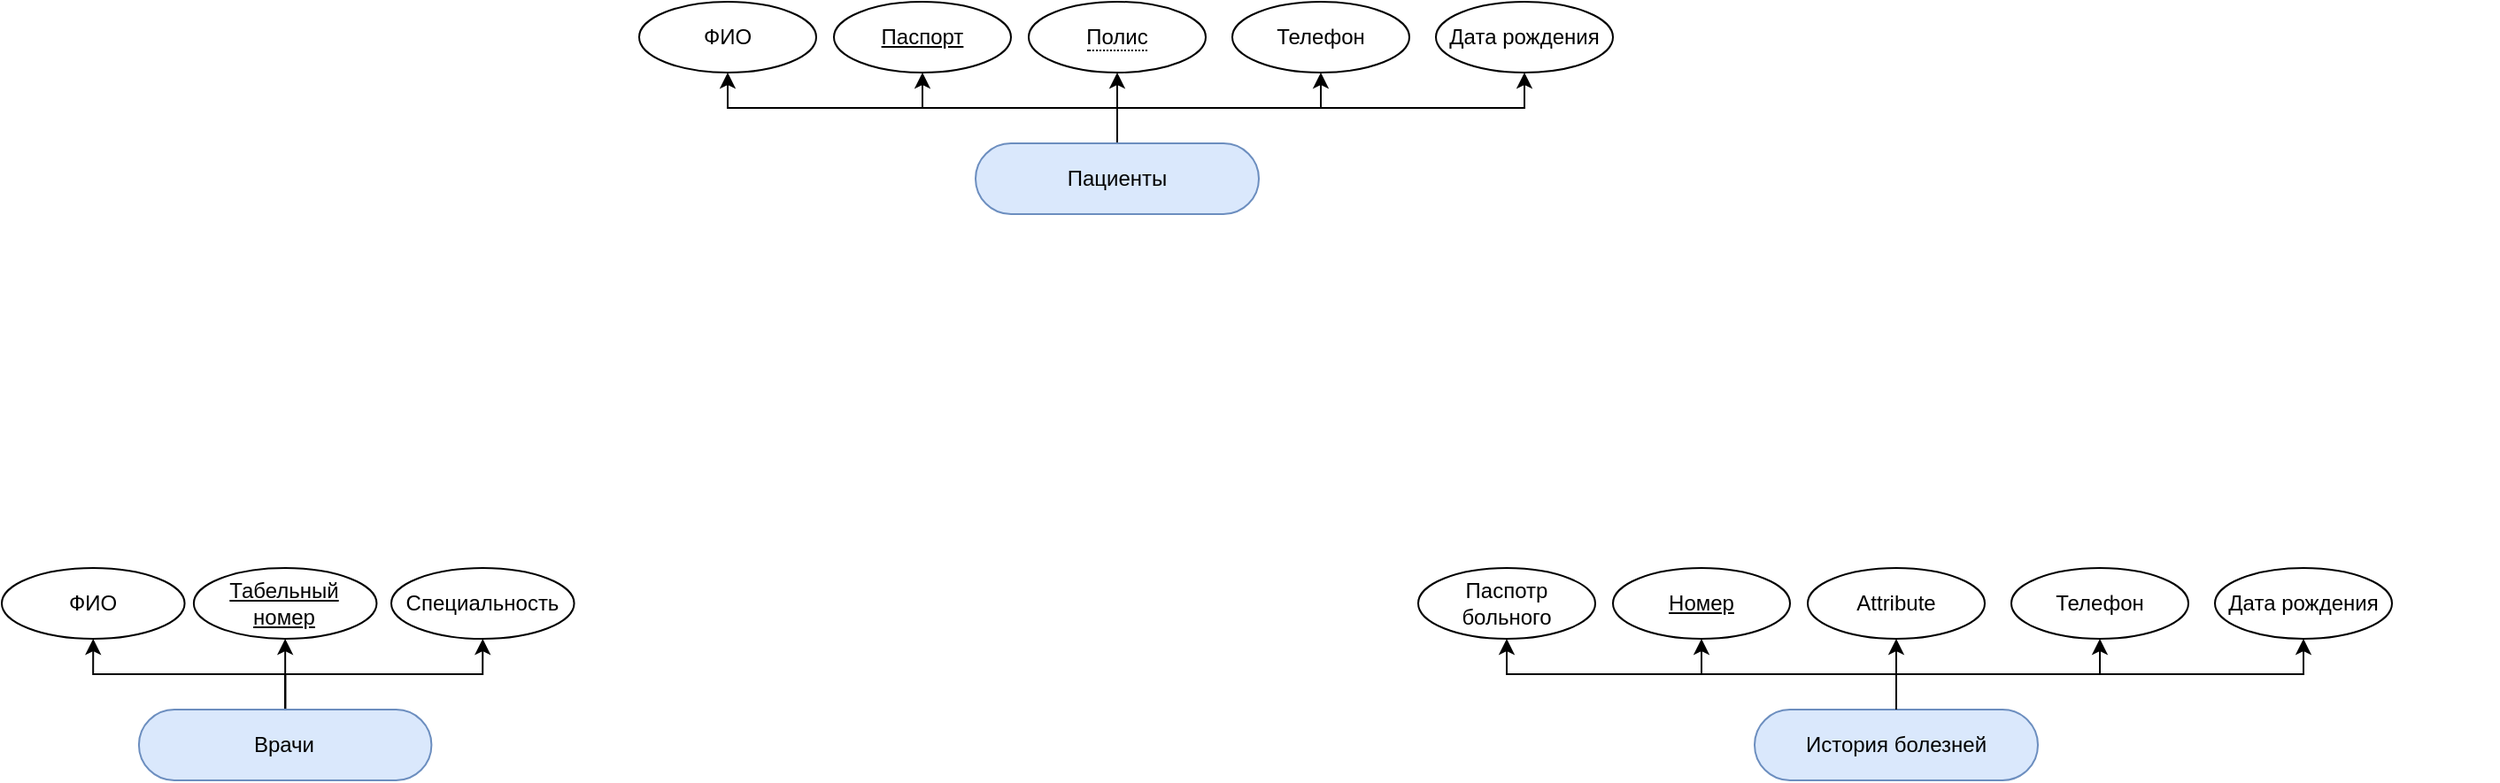 <mxfile version="20.3.0" type="github">
  <diagram id="sdy6Zf20zEfnlvDLYYiU" name="Page-1">
    <mxGraphModel dx="2272" dy="788" grid="1" gridSize="10" guides="1" tooltips="1" connect="1" arrows="1" fold="1" page="1" pageScale="1" pageWidth="850" pageHeight="1100" math="0" shadow="0">
      <root>
        <mxCell id="0" />
        <mxCell id="1" parent="0" />
        <mxCell id="T4iOLJnZ17jGlODiEHJG-14" value="" style="group;rounded=0;" vertex="1" connectable="0" parent="1">
          <mxGeometry x="120" y="80" width="610" height="120" as="geometry" />
        </mxCell>
        <mxCell id="LvL2gcj6wyzvOLlQ4IZa-25" value="&lt;div&gt;Паспорт&lt;/div&gt;" style="ellipse;whiteSpace=wrap;html=1;align=center;fontStyle=4;" parent="T4iOLJnZ17jGlODiEHJG-14" vertex="1">
          <mxGeometry x="110" width="100" height="40" as="geometry" />
        </mxCell>
        <mxCell id="LvL2gcj6wyzvOLlQ4IZa-29" value="&lt;div&gt;&lt;span style=&quot;border-bottom: 1px dotted&quot;&gt;Полис&lt;/span&gt;&lt;/div&gt;&lt;div&gt;&lt;span style=&quot;border-bottom: 1px dotted&quot;&gt;&lt;/span&gt;&lt;/div&gt;" style="ellipse;whiteSpace=wrap;html=1;align=center;" parent="T4iOLJnZ17jGlODiEHJG-14" vertex="1">
          <mxGeometry x="220" width="100" height="40" as="geometry" />
        </mxCell>
        <mxCell id="T4iOLJnZ17jGlODiEHJG-1" value="ФИО" style="ellipse;whiteSpace=wrap;html=1;align=center;" vertex="1" parent="T4iOLJnZ17jGlODiEHJG-14">
          <mxGeometry width="100" height="40" as="geometry" />
        </mxCell>
        <mxCell id="T4iOLJnZ17jGlODiEHJG-4" value="Телефон" style="ellipse;whiteSpace=wrap;html=1;align=center;" vertex="1" parent="T4iOLJnZ17jGlODiEHJG-14">
          <mxGeometry x="335" width="100" height="40" as="geometry" />
        </mxCell>
        <mxCell id="T4iOLJnZ17jGlODiEHJG-8" value="Дата рождения" style="ellipse;whiteSpace=wrap;html=1;align=center;" vertex="1" parent="T4iOLJnZ17jGlODiEHJG-14">
          <mxGeometry x="450" width="100" height="40" as="geometry" />
        </mxCell>
        <mxCell id="T4iOLJnZ17jGlODiEHJG-9" style="edgeStyle=orthogonalEdgeStyle;rounded=0;orthogonalLoop=1;jettySize=auto;html=1;entryX=0.5;entryY=1;entryDx=0;entryDy=0;" edge="1" parent="T4iOLJnZ17jGlODiEHJG-14" source="LvL2gcj6wyzvOLlQ4IZa-22" target="T4iOLJnZ17jGlODiEHJG-8">
          <mxGeometry relative="1" as="geometry">
            <Array as="points">
              <mxPoint x="270" y="60" />
              <mxPoint x="500" y="60" />
            </Array>
          </mxGeometry>
        </mxCell>
        <mxCell id="T4iOLJnZ17jGlODiEHJG-7" style="edgeStyle=orthogonalEdgeStyle;rounded=0;orthogonalLoop=1;jettySize=auto;html=1;entryX=0.5;entryY=1;entryDx=0;entryDy=0;" edge="1" parent="T4iOLJnZ17jGlODiEHJG-14" source="LvL2gcj6wyzvOLlQ4IZa-22" target="T4iOLJnZ17jGlODiEHJG-4">
          <mxGeometry relative="1" as="geometry">
            <Array as="points">
              <mxPoint x="270" y="60" />
              <mxPoint x="385" y="60" />
            </Array>
          </mxGeometry>
        </mxCell>
        <mxCell id="T4iOLJnZ17jGlODiEHJG-2" style="edgeStyle=orthogonalEdgeStyle;rounded=0;orthogonalLoop=1;jettySize=auto;html=1;entryX=0.5;entryY=1;entryDx=0;entryDy=0;" edge="1" parent="T4iOLJnZ17jGlODiEHJG-14" source="LvL2gcj6wyzvOLlQ4IZa-22" target="T4iOLJnZ17jGlODiEHJG-1">
          <mxGeometry relative="1" as="geometry">
            <Array as="points">
              <mxPoint x="270" y="60" />
              <mxPoint x="50" y="60" />
            </Array>
          </mxGeometry>
        </mxCell>
        <mxCell id="LvL2gcj6wyzvOLlQ4IZa-28" style="edgeStyle=orthogonalEdgeStyle;rounded=0;orthogonalLoop=1;jettySize=auto;html=1;entryX=0.5;entryY=1;entryDx=0;entryDy=0;" parent="T4iOLJnZ17jGlODiEHJG-14" source="LvL2gcj6wyzvOLlQ4IZa-22" target="LvL2gcj6wyzvOLlQ4IZa-29" edge="1">
          <mxGeometry relative="1" as="geometry">
            <mxPoint x="100" y="-260" as="targetPoint" />
            <Array as="points">
              <mxPoint x="190" y="110" />
              <mxPoint x="190" y="110" />
            </Array>
          </mxGeometry>
        </mxCell>
        <mxCell id="LvL2gcj6wyzvOLlQ4IZa-24" value="" style="edgeStyle=orthogonalEdgeStyle;rounded=0;orthogonalLoop=1;jettySize=auto;html=1;entryX=0.5;entryY=1;entryDx=0;entryDy=0;" parent="T4iOLJnZ17jGlODiEHJG-14" source="LvL2gcj6wyzvOLlQ4IZa-22" target="LvL2gcj6wyzvOLlQ4IZa-25" edge="1">
          <mxGeometry relative="1" as="geometry">
            <mxPoint x="-10" y="-250" as="targetPoint" />
          </mxGeometry>
        </mxCell>
        <mxCell id="LvL2gcj6wyzvOLlQ4IZa-22" value="&lt;div&gt;Пациенты&lt;/div&gt;" style="whiteSpace=wrap;html=1;align=center;fillColor=#dae8fc;strokeColor=#6c8ebf;rounded=1;arcSize=50;" parent="T4iOLJnZ17jGlODiEHJG-14" vertex="1">
          <mxGeometry x="190" y="80" width="160" height="40" as="geometry" />
        </mxCell>
        <mxCell id="T4iOLJnZ17jGlODiEHJG-42" value="" style="group;rounded=0;" vertex="1" connectable="0" parent="1">
          <mxGeometry x="560" y="400" width="610" height="120" as="geometry" />
        </mxCell>
        <mxCell id="T4iOLJnZ17jGlODiEHJG-43" value="Номер" style="ellipse;whiteSpace=wrap;html=1;align=center;fontStyle=4;" vertex="1" parent="T4iOLJnZ17jGlODiEHJG-42">
          <mxGeometry x="110" width="100" height="40" as="geometry" />
        </mxCell>
        <mxCell id="T4iOLJnZ17jGlODiEHJG-45" value="Паспотр больного" style="ellipse;whiteSpace=wrap;html=1;align=center;" vertex="1" parent="T4iOLJnZ17jGlODiEHJG-42">
          <mxGeometry width="100" height="40" as="geometry" />
        </mxCell>
        <mxCell id="T4iOLJnZ17jGlODiEHJG-46" value="Телефон" style="ellipse;whiteSpace=wrap;html=1;align=center;" vertex="1" parent="T4iOLJnZ17jGlODiEHJG-42">
          <mxGeometry x="335" width="100" height="40" as="geometry" />
        </mxCell>
        <mxCell id="T4iOLJnZ17jGlODiEHJG-47" value="Дата рождения" style="ellipse;whiteSpace=wrap;html=1;align=center;" vertex="1" parent="T4iOLJnZ17jGlODiEHJG-42">
          <mxGeometry x="450" width="100" height="40" as="geometry" />
        </mxCell>
        <mxCell id="T4iOLJnZ17jGlODiEHJG-48" style="edgeStyle=orthogonalEdgeStyle;rounded=0;orthogonalLoop=1;jettySize=auto;html=1;entryX=0.5;entryY=1;entryDx=0;entryDy=0;" edge="1" parent="T4iOLJnZ17jGlODiEHJG-42" source="T4iOLJnZ17jGlODiEHJG-53" target="T4iOLJnZ17jGlODiEHJG-47">
          <mxGeometry relative="1" as="geometry">
            <Array as="points">
              <mxPoint x="270" y="60" />
              <mxPoint x="500" y="60" />
            </Array>
          </mxGeometry>
        </mxCell>
        <mxCell id="T4iOLJnZ17jGlODiEHJG-49" style="edgeStyle=orthogonalEdgeStyle;rounded=0;orthogonalLoop=1;jettySize=auto;html=1;entryX=0.5;entryY=1;entryDx=0;entryDy=0;" edge="1" parent="T4iOLJnZ17jGlODiEHJG-42" source="T4iOLJnZ17jGlODiEHJG-53" target="T4iOLJnZ17jGlODiEHJG-46">
          <mxGeometry relative="1" as="geometry">
            <Array as="points">
              <mxPoint x="270" y="60" />
              <mxPoint x="385" y="60" />
            </Array>
          </mxGeometry>
        </mxCell>
        <mxCell id="T4iOLJnZ17jGlODiEHJG-50" style="edgeStyle=orthogonalEdgeStyle;rounded=0;orthogonalLoop=1;jettySize=auto;html=1;entryX=0.5;entryY=1;entryDx=0;entryDy=0;" edge="1" parent="T4iOLJnZ17jGlODiEHJG-42" source="T4iOLJnZ17jGlODiEHJG-53" target="T4iOLJnZ17jGlODiEHJG-45">
          <mxGeometry relative="1" as="geometry">
            <Array as="points">
              <mxPoint x="270" y="60" />
              <mxPoint x="50" y="60" />
            </Array>
          </mxGeometry>
        </mxCell>
        <mxCell id="T4iOLJnZ17jGlODiEHJG-52" value="" style="edgeStyle=orthogonalEdgeStyle;rounded=0;orthogonalLoop=1;jettySize=auto;html=1;entryX=0.5;entryY=1;entryDx=0;entryDy=0;" edge="1" parent="T4iOLJnZ17jGlODiEHJG-42" source="T4iOLJnZ17jGlODiEHJG-53" target="T4iOLJnZ17jGlODiEHJG-43">
          <mxGeometry relative="1" as="geometry">
            <mxPoint x="-10" y="-250" as="targetPoint" />
          </mxGeometry>
        </mxCell>
        <mxCell id="T4iOLJnZ17jGlODiEHJG-53" value="&lt;div&gt;История болезней&lt;/div&gt;" style="whiteSpace=wrap;html=1;align=center;fillColor=#dae8fc;strokeColor=#6c8ebf;rounded=1;arcSize=50;" vertex="1" parent="T4iOLJnZ17jGlODiEHJG-42">
          <mxGeometry x="190" y="80" width="160" height="40" as="geometry" />
        </mxCell>
        <mxCell id="T4iOLJnZ17jGlODiEHJG-54" value="Attribute" style="ellipse;whiteSpace=wrap;html=1;align=center;rounded=1;" vertex="1" parent="T4iOLJnZ17jGlODiEHJG-42">
          <mxGeometry x="220" width="100" height="40" as="geometry" />
        </mxCell>
        <mxCell id="T4iOLJnZ17jGlODiEHJG-51" style="edgeStyle=orthogonalEdgeStyle;rounded=0;orthogonalLoop=1;jettySize=auto;html=1;entryX=0.5;entryY=1;entryDx=0;entryDy=0;" edge="1" parent="T4iOLJnZ17jGlODiEHJG-42" source="T4iOLJnZ17jGlODiEHJG-53" target="T4iOLJnZ17jGlODiEHJG-54">
          <mxGeometry relative="1" as="geometry">
            <mxPoint x="270" y="40" as="targetPoint" />
            <Array as="points" />
          </mxGeometry>
        </mxCell>
        <mxCell id="T4iOLJnZ17jGlODiEHJG-19" value="&lt;div&gt;Табельный&lt;/div&gt;&lt;div&gt;номер&lt;/div&gt;" style="ellipse;whiteSpace=wrap;html=1;align=center;fontStyle=4;" vertex="1" parent="1">
          <mxGeometry x="-131.553" y="400" width="103.279" height="40" as="geometry" />
        </mxCell>
        <mxCell id="T4iOLJnZ17jGlODiEHJG-21" value="ФИО" style="ellipse;whiteSpace=wrap;html=1;align=center;" vertex="1" parent="1">
          <mxGeometry x="-240" y="400" width="103.279" height="40" as="geometry" />
        </mxCell>
        <mxCell id="T4iOLJnZ17jGlODiEHJG-22" value="Специальность" style="ellipse;whiteSpace=wrap;html=1;align=center;" vertex="1" parent="1">
          <mxGeometry x="-19.997" y="400" width="103.279" height="40" as="geometry" />
        </mxCell>
        <mxCell id="T4iOLJnZ17jGlODiEHJG-28" style="edgeStyle=orthogonalEdgeStyle;rounded=0;orthogonalLoop=1;jettySize=auto;html=1;entryX=0.5;entryY=1;entryDx=0;entryDy=0;" edge="1" parent="1" source="T4iOLJnZ17jGlODiEHJG-25" target="T4iOLJnZ17jGlODiEHJG-21">
          <mxGeometry relative="1" as="geometry">
            <Array as="points">
              <mxPoint x="-80" y="460" />
              <mxPoint x="-188" y="460" />
            </Array>
          </mxGeometry>
        </mxCell>
        <mxCell id="T4iOLJnZ17jGlODiEHJG-30" value="" style="edgeStyle=orthogonalEdgeStyle;rounded=0;orthogonalLoop=1;jettySize=auto;html=1;entryX=0.5;entryY=1;entryDx=0;entryDy=0;" edge="1" parent="1" source="T4iOLJnZ17jGlODiEHJG-25" target="T4iOLJnZ17jGlODiEHJG-19">
          <mxGeometry relative="1" as="geometry">
            <mxPoint x="-250.328" y="150" as="targetPoint" />
          </mxGeometry>
        </mxCell>
        <mxCell id="T4iOLJnZ17jGlODiEHJG-31" style="edgeStyle=orthogonalEdgeStyle;rounded=0;orthogonalLoop=1;jettySize=auto;html=1;entryX=0.5;entryY=1;entryDx=0;entryDy=0;" edge="1" parent="1" source="T4iOLJnZ17jGlODiEHJG-25" target="T4iOLJnZ17jGlODiEHJG-22">
          <mxGeometry relative="1" as="geometry" />
        </mxCell>
        <mxCell id="T4iOLJnZ17jGlODiEHJG-25" value="Врачи" style="whiteSpace=wrap;html=1;align=center;fillColor=#dae8fc;strokeColor=#6c8ebf;rounded=1;arcSize=50;" vertex="1" parent="1">
          <mxGeometry x="-162.54" y="480" width="165.246" height="40" as="geometry" />
        </mxCell>
      </root>
    </mxGraphModel>
  </diagram>
</mxfile>
